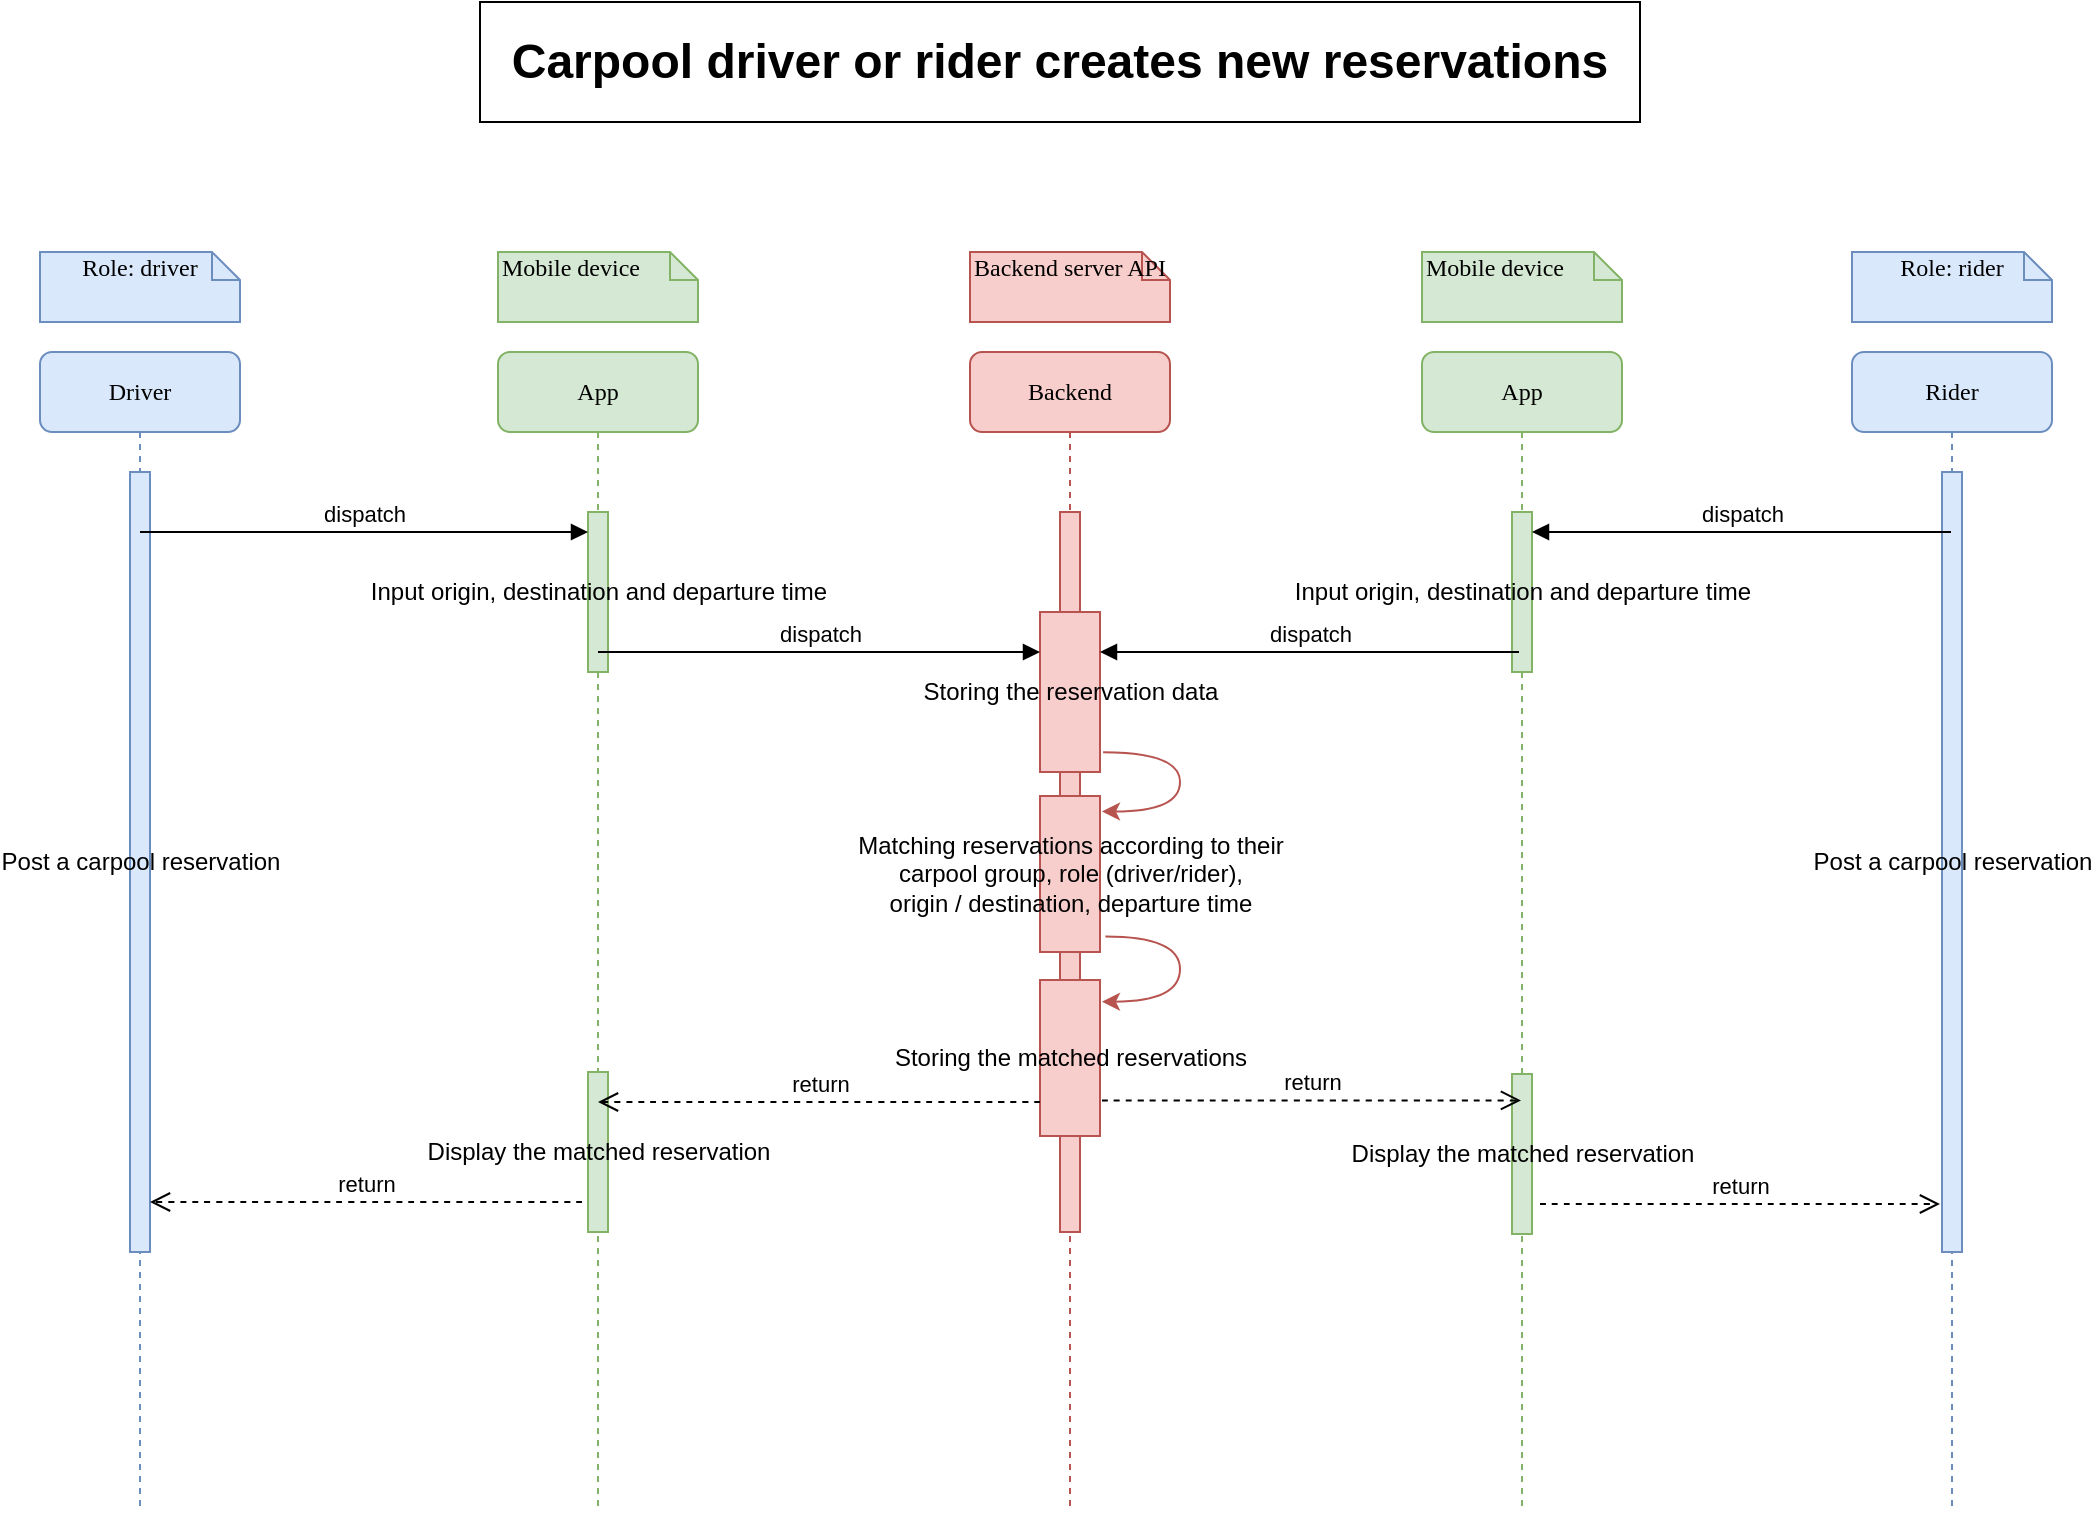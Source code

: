 <mxfile version="16.0.0" type="github">
  <diagram name="Driver / Rider add a reservation" id="13e1069c-82ec-6db2-03f1-153e76fe0fe0">
    <mxGraphModel dx="1697" dy="949" grid="1" gridSize="10" guides="1" tooltips="1" connect="1" arrows="1" fold="1" page="1" pageScale="1" pageWidth="1100" pageHeight="850" background="none" math="0" shadow="0">
      <root>
        <mxCell id="0" />
        <mxCell id="1" parent="0" />
        <mxCell id="7baba1c4bc27f4b0-2" value="App" style="shape=umlLifeline;perimeter=lifelinePerimeter;whiteSpace=wrap;html=1;container=1;collapsible=0;recursiveResize=0;outlineConnect=0;rounded=1;shadow=0;comic=0;labelBackgroundColor=none;strokeWidth=1;fontFamily=Verdana;fontSize=12;align=center;fillColor=#d5e8d4;strokeColor=#82b366;" parent="1" vertex="1">
          <mxGeometry x="269" y="215" width="100" height="580" as="geometry" />
        </mxCell>
        <mxCell id="ioOuB3QETvJVTPiwHxYU-3" value="Input origin, destination and departure time" style="html=1;points=[];perimeter=orthogonalPerimeter;fillColor=#d5e8d4;strokeColor=#82b366;" vertex="1" parent="7baba1c4bc27f4b0-2">
          <mxGeometry x="45" y="80" width="10" height="80" as="geometry" />
        </mxCell>
        <mxCell id="ioOuB3QETvJVTPiwHxYU-20" value="Display the matched reservation" style="html=1;points=[];perimeter=orthogonalPerimeter;fillColor=#d5e8d4;strokeColor=#82b366;" vertex="1" parent="7baba1c4bc27f4b0-2">
          <mxGeometry x="45" y="360" width="10" height="80" as="geometry" />
        </mxCell>
        <mxCell id="7baba1c4bc27f4b0-3" value="Backend" style="shape=umlLifeline;perimeter=lifelinePerimeter;whiteSpace=wrap;html=1;container=1;collapsible=0;recursiveResize=0;outlineConnect=0;rounded=1;shadow=0;comic=0;labelBackgroundColor=none;strokeWidth=1;fontFamily=Verdana;fontSize=12;align=center;strokeColor=#b85450;fillColor=#f8cecc;" parent="1" vertex="1">
          <mxGeometry x="505" y="215" width="100" height="580" as="geometry" />
        </mxCell>
        <mxCell id="ioOuB3QETvJVTPiwHxYU-7" value="" style="html=1;points=[];perimeter=orthogonalPerimeter;strokeColor=#b85450;fillColor=#f8cecc;" vertex="1" parent="7baba1c4bc27f4b0-3">
          <mxGeometry x="45" y="80" width="10" height="360" as="geometry" />
        </mxCell>
        <mxCell id="ioOuB3QETvJVTPiwHxYU-9" value="Storing the reservation data" style="html=1;points=[];perimeter=orthogonalPerimeter;strokeColor=#b85450;fillColor=#f8cecc;" vertex="1" parent="7baba1c4bc27f4b0-3">
          <mxGeometry x="35" y="130" width="30" height="80" as="geometry" />
        </mxCell>
        <mxCell id="ioOuB3QETvJVTPiwHxYU-11" value="dispatch" style="html=1;verticalAlign=bottom;endArrow=block;rounded=0;" edge="1" parent="7baba1c4bc27f4b0-3" source="7baba1c4bc27f4b0-2">
          <mxGeometry width="80" relative="1" as="geometry">
            <mxPoint x="-189" y="150" as="sourcePoint" />
            <mxPoint x="35" y="150" as="targetPoint" />
          </mxGeometry>
        </mxCell>
        <mxCell id="ioOuB3QETvJVTPiwHxYU-12" value="Matching reservations according to their&lt;br&gt;carpool group, role (driver/rider), &lt;br&gt;origin / destination, departure time" style="html=1;points=[];perimeter=orthogonalPerimeter;strokeColor=#b85450;fillColor=#f8cecc;" vertex="1" parent="7baba1c4bc27f4b0-3">
          <mxGeometry x="35" y="222" width="30" height="78" as="geometry" />
        </mxCell>
        <mxCell id="ioOuB3QETvJVTPiwHxYU-18" value="" style="edgeStyle=elbowEdgeStyle;elbow=vertical;endArrow=classic;html=1;rounded=0;curved=1;entryX=1.033;entryY=0.099;entryDx=0;entryDy=0;entryPerimeter=0;exitX=1.052;exitY=0.877;exitDx=0;exitDy=0;exitPerimeter=0;strokeColor=#b85450;fillColor=#f8cecc;" edge="1" parent="7baba1c4bc27f4b0-3" source="ioOuB3QETvJVTPiwHxYU-9" target="ioOuB3QETvJVTPiwHxYU-12">
          <mxGeometry width="50" height="50" relative="1" as="geometry">
            <mxPoint x="75" y="190" as="sourcePoint" />
            <mxPoint x="205" y="210" as="targetPoint" />
            <Array as="points">
              <mxPoint x="105" y="215" />
            </Array>
          </mxGeometry>
        </mxCell>
        <mxCell id="ioOuB3QETvJVTPiwHxYU-25" value="Storing the matched reservations" style="html=1;points=[];perimeter=orthogonalPerimeter;strokeColor=#b85450;fillColor=#f8cecc;" vertex="1" parent="7baba1c4bc27f4b0-3">
          <mxGeometry x="35" y="314" width="30" height="78" as="geometry" />
        </mxCell>
        <mxCell id="ioOuB3QETvJVTPiwHxYU-26" value="" style="edgeStyle=elbowEdgeStyle;elbow=vertical;endArrow=classic;html=1;rounded=0;curved=1;exitX=1.09;exitY=0.901;exitDx=0;exitDy=0;exitPerimeter=0;entryX=1.033;entryY=0.139;entryDx=0;entryDy=0;entryPerimeter=0;strokeColor=#b85450;fillColor=#f8cecc;" edge="1" parent="7baba1c4bc27f4b0-3" source="ioOuB3QETvJVTPiwHxYU-12" target="ioOuB3QETvJVTPiwHxYU-25">
          <mxGeometry width="50" height="50" relative="1" as="geometry">
            <mxPoint x="76.56" y="210.16" as="sourcePoint" />
            <mxPoint x="135" y="475" as="targetPoint" />
            <Array as="points">
              <mxPoint x="105" y="305" />
            </Array>
          </mxGeometry>
        </mxCell>
        <mxCell id="7baba1c4bc27f4b0-4" value="App" style="shape=umlLifeline;perimeter=lifelinePerimeter;whiteSpace=wrap;html=1;container=1;collapsible=0;recursiveResize=0;outlineConnect=0;rounded=1;shadow=0;comic=0;labelBackgroundColor=none;strokeWidth=1;fontFamily=Verdana;fontSize=12;align=center;fillColor=#d5e8d4;strokeColor=#82b366;" parent="1" vertex="1">
          <mxGeometry x="731" y="215" width="100" height="580" as="geometry" />
        </mxCell>
        <mxCell id="ioOuB3QETvJVTPiwHxYU-5" value="Input origin, destination and departure time" style="html=1;points=[];perimeter=orthogonalPerimeter;fillColor=#d5e8d4;strokeColor=#82b366;" vertex="1" parent="7baba1c4bc27f4b0-4">
          <mxGeometry x="45" y="80" width="10" height="80" as="geometry" />
        </mxCell>
        <mxCell id="ioOuB3QETvJVTPiwHxYU-19" value="Display the matched reservation" style="html=1;points=[];perimeter=orthogonalPerimeter;fillColor=#d5e8d4;strokeColor=#82b366;" vertex="1" parent="7baba1c4bc27f4b0-4">
          <mxGeometry x="45" y="361" width="10" height="80" as="geometry" />
        </mxCell>
        <mxCell id="7baba1c4bc27f4b0-5" value="Rider" style="shape=umlLifeline;perimeter=lifelinePerimeter;whiteSpace=wrap;html=1;container=1;collapsible=0;recursiveResize=0;outlineConnect=0;rounded=1;shadow=0;comic=0;labelBackgroundColor=none;strokeWidth=1;fontFamily=Verdana;fontSize=12;align=center;fillColor=#dae8fc;strokeColor=#6c8ebf;" parent="1" vertex="1">
          <mxGeometry x="946" y="215" width="100" height="580" as="geometry" />
        </mxCell>
        <mxCell id="ioOuB3QETvJVTPiwHxYU-4" value="Post a carpool reservation" style="html=1;points=[];perimeter=orthogonalPerimeter;fillColor=#dae8fc;strokeColor=#6c8ebf;" vertex="1" parent="7baba1c4bc27f4b0-5">
          <mxGeometry x="45" y="60" width="10" height="390" as="geometry" />
        </mxCell>
        <mxCell id="7baba1c4bc27f4b0-8" value="Driver" style="shape=umlLifeline;perimeter=lifelinePerimeter;whiteSpace=wrap;html=1;container=1;collapsible=0;recursiveResize=0;outlineConnect=0;rounded=1;shadow=0;comic=0;labelBackgroundColor=none;strokeWidth=1;fontFamily=Verdana;fontSize=12;align=center;fillColor=#dae8fc;strokeColor=#6c8ebf;" parent="1" vertex="1">
          <mxGeometry x="40" y="215" width="100" height="580" as="geometry" />
        </mxCell>
        <mxCell id="ioOuB3QETvJVTPiwHxYU-1" value="Post a carpool reservation" style="html=1;points=[];perimeter=orthogonalPerimeter;fillColor=#dae8fc;strokeColor=#6c8ebf;" vertex="1" parent="7baba1c4bc27f4b0-8">
          <mxGeometry x="45" y="60" width="10" height="390" as="geometry" />
        </mxCell>
        <mxCell id="ioOuB3QETvJVTPiwHxYU-2" value="dispatch" style="html=1;verticalAlign=bottom;endArrow=block;rounded=0;" edge="1" parent="7baba1c4bc27f4b0-8" target="ioOuB3QETvJVTPiwHxYU-3">
          <mxGeometry width="80" relative="1" as="geometry">
            <mxPoint x="50" y="90" as="sourcePoint" />
            <mxPoint x="130" y="90" as="targetPoint" />
          </mxGeometry>
        </mxCell>
        <mxCell id="7baba1c4bc27f4b0-40" value="Role: driver" style="shape=note;whiteSpace=wrap;html=1;size=14;verticalAlign=top;align=center;spacingTop=-6;rounded=0;shadow=0;comic=0;labelBackgroundColor=none;strokeWidth=1;fontFamily=Verdana;fontSize=12;fillColor=#dae8fc;strokeColor=#6c8ebf;" parent="1" vertex="1">
          <mxGeometry x="40" y="165" width="100" height="35" as="geometry" />
        </mxCell>
        <mxCell id="7baba1c4bc27f4b0-41" value="Mobile device" style="shape=note;whiteSpace=wrap;html=1;size=14;verticalAlign=top;align=left;spacingTop=-6;rounded=0;shadow=0;comic=0;labelBackgroundColor=none;strokeWidth=1;fontFamily=Verdana;fontSize=12;fillColor=#d5e8d4;strokeColor=#82b366;" parent="1" vertex="1">
          <mxGeometry x="269" y="165" width="100" height="35" as="geometry" />
        </mxCell>
        <mxCell id="7baba1c4bc27f4b0-42" value="Backend server API" style="shape=note;whiteSpace=wrap;html=1;size=14;verticalAlign=top;align=center;spacingTop=-6;rounded=0;shadow=0;comic=0;labelBackgroundColor=none;strokeWidth=1;fontFamily=Verdana;fontSize=12;strokeColor=#b85450;fillColor=#f8cecc;" parent="1" vertex="1">
          <mxGeometry x="505" y="165" width="100" height="35" as="geometry" />
        </mxCell>
        <mxCell id="7baba1c4bc27f4b0-43" value="Mobile device" style="shape=note;whiteSpace=wrap;html=1;size=14;verticalAlign=top;align=left;spacingTop=-6;rounded=0;shadow=0;comic=0;labelBackgroundColor=none;strokeWidth=1;fontFamily=Verdana;fontSize=12;fillColor=#d5e8d4;strokeColor=#82b366;" parent="1" vertex="1">
          <mxGeometry x="731" y="165" width="100" height="35" as="geometry" />
        </mxCell>
        <mxCell id="7baba1c4bc27f4b0-44" value="Role: rider" style="shape=note;whiteSpace=wrap;html=1;size=14;verticalAlign=top;align=center;spacingTop=-6;rounded=0;shadow=0;comic=0;labelBackgroundColor=none;strokeWidth=1;fontFamily=Verdana;fontSize=12;fillColor=#dae8fc;strokeColor=#6c8ebf;" parent="1" vertex="1">
          <mxGeometry x="946" y="165" width="100" height="35" as="geometry" />
        </mxCell>
        <mxCell id="ioOuB3QETvJVTPiwHxYU-6" value="dispatch" style="html=1;verticalAlign=bottom;endArrow=block;rounded=0;" edge="1" parent="1">
          <mxGeometry width="80" relative="1" as="geometry">
            <mxPoint x="995.5" y="305" as="sourcePoint" />
            <mxPoint x="786" y="305" as="targetPoint" />
          </mxGeometry>
        </mxCell>
        <mxCell id="ioOuB3QETvJVTPiwHxYU-10" value="dispatch" style="html=1;verticalAlign=bottom;endArrow=block;rounded=0;" edge="1" parent="1">
          <mxGeometry width="80" relative="1" as="geometry">
            <mxPoint x="779.5" y="365" as="sourcePoint" />
            <mxPoint x="570" y="365" as="targetPoint" />
          </mxGeometry>
        </mxCell>
        <mxCell id="ioOuB3QETvJVTPiwHxYU-21" value="return" style="html=1;verticalAlign=bottom;endArrow=open;dashed=1;endSize=8;rounded=0;curved=1;" edge="1" parent="1">
          <mxGeometry relative="1" as="geometry">
            <mxPoint x="540" y="590" as="sourcePoint" />
            <mxPoint x="319" y="590" as="targetPoint" />
          </mxGeometry>
        </mxCell>
        <mxCell id="ioOuB3QETvJVTPiwHxYU-22" value="return" style="html=1;verticalAlign=bottom;endArrow=open;dashed=1;endSize=8;rounded=0;curved=1;exitX=1.033;exitY=0.785;exitDx=0;exitDy=0;exitPerimeter=0;" edge="1" parent="1">
          <mxGeometry relative="1" as="geometry">
            <mxPoint x="570.99" y="589.2" as="sourcePoint" />
            <mxPoint x="780.5" y="589.2" as="targetPoint" />
          </mxGeometry>
        </mxCell>
        <mxCell id="ioOuB3QETvJVTPiwHxYU-23" value="return" style="html=1;verticalAlign=bottom;endArrow=open;dashed=1;endSize=8;rounded=0;curved=1;exitX=1.033;exitY=0.785;exitDx=0;exitDy=0;exitPerimeter=0;" edge="1" parent="1">
          <mxGeometry relative="1" as="geometry">
            <mxPoint x="790.0" y="641.0" as="sourcePoint" />
            <mxPoint x="990" y="641" as="targetPoint" />
          </mxGeometry>
        </mxCell>
        <mxCell id="ioOuB3QETvJVTPiwHxYU-24" value="return" style="html=1;verticalAlign=bottom;endArrow=open;dashed=1;endSize=8;rounded=0;curved=1;" edge="1" parent="1">
          <mxGeometry relative="1" as="geometry">
            <mxPoint x="311" y="640" as="sourcePoint" />
            <mxPoint x="95" y="640" as="targetPoint" />
          </mxGeometry>
        </mxCell>
        <mxCell id="ioOuB3QETvJVTPiwHxYU-28" value="&lt;h1&gt;&lt;b&gt;Carpool driver or rider creates new reservations&lt;/b&gt;&lt;/h1&gt;" style="rounded=0;whiteSpace=wrap;html=1;" vertex="1" parent="1">
          <mxGeometry x="260" y="40" width="580" height="60" as="geometry" />
        </mxCell>
      </root>
    </mxGraphModel>
  </diagram>
</mxfile>
